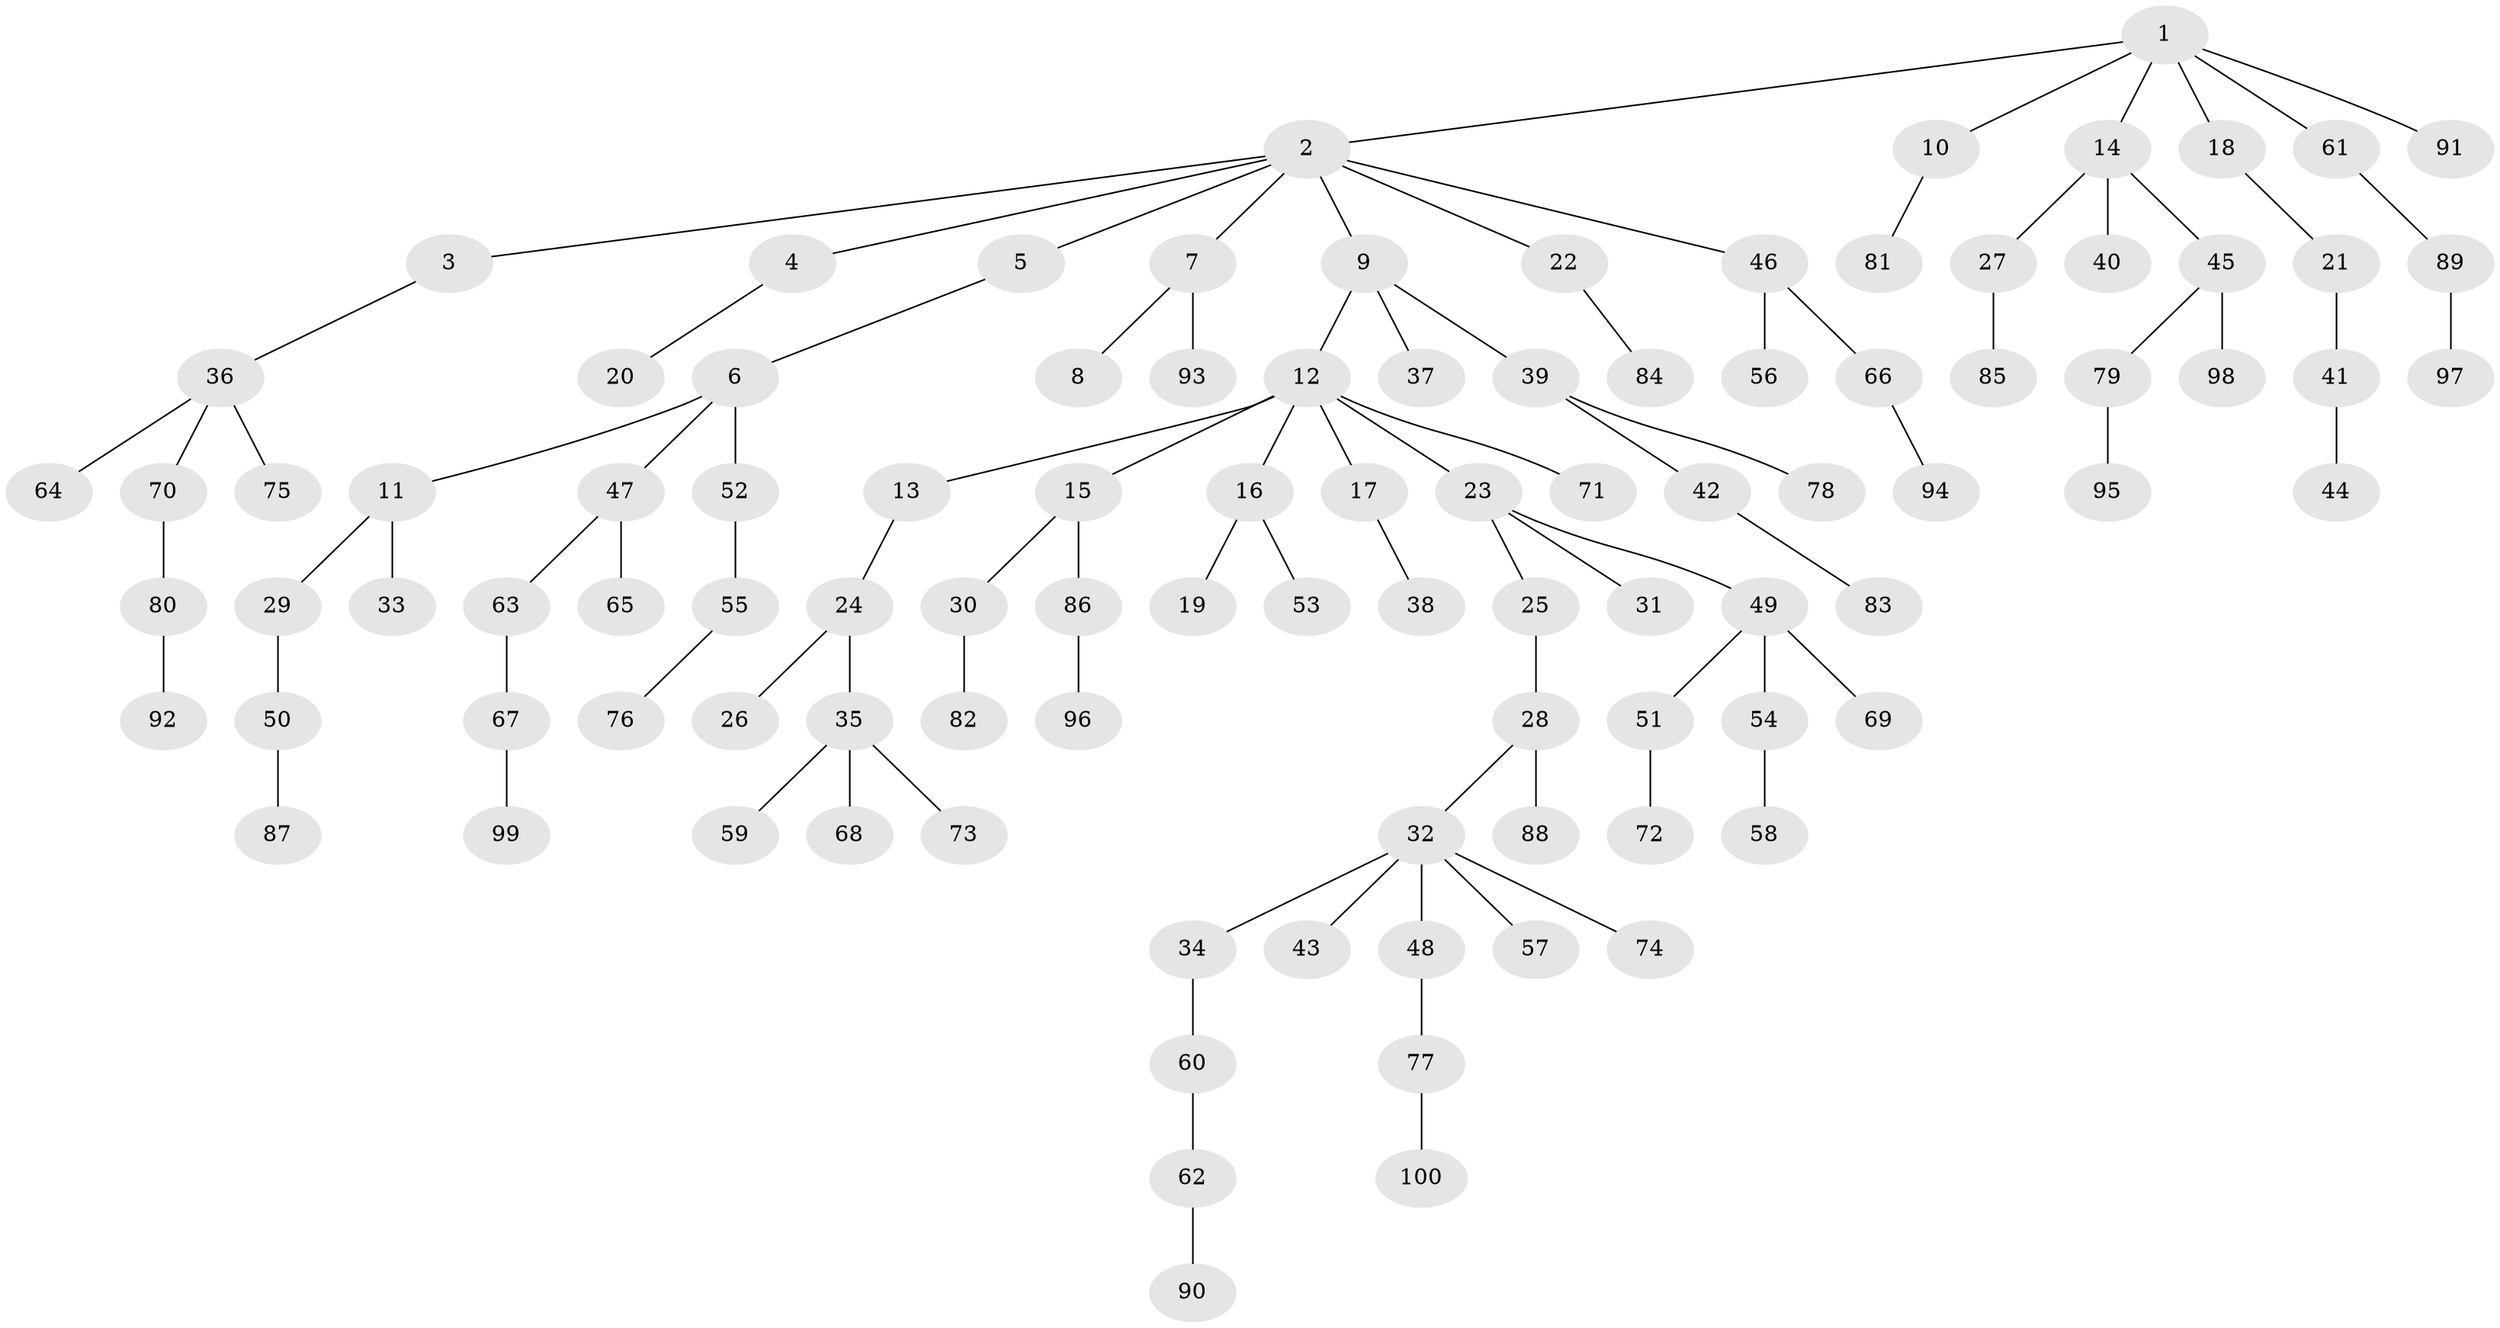 // Generated by graph-tools (version 1.1) at 2025/38/02/21/25 10:38:55]
// undirected, 100 vertices, 99 edges
graph export_dot {
graph [start="1"]
  node [color=gray90,style=filled];
  1;
  2;
  3;
  4;
  5;
  6;
  7;
  8;
  9;
  10;
  11;
  12;
  13;
  14;
  15;
  16;
  17;
  18;
  19;
  20;
  21;
  22;
  23;
  24;
  25;
  26;
  27;
  28;
  29;
  30;
  31;
  32;
  33;
  34;
  35;
  36;
  37;
  38;
  39;
  40;
  41;
  42;
  43;
  44;
  45;
  46;
  47;
  48;
  49;
  50;
  51;
  52;
  53;
  54;
  55;
  56;
  57;
  58;
  59;
  60;
  61;
  62;
  63;
  64;
  65;
  66;
  67;
  68;
  69;
  70;
  71;
  72;
  73;
  74;
  75;
  76;
  77;
  78;
  79;
  80;
  81;
  82;
  83;
  84;
  85;
  86;
  87;
  88;
  89;
  90;
  91;
  92;
  93;
  94;
  95;
  96;
  97;
  98;
  99;
  100;
  1 -- 2;
  1 -- 10;
  1 -- 14;
  1 -- 18;
  1 -- 61;
  1 -- 91;
  2 -- 3;
  2 -- 4;
  2 -- 5;
  2 -- 7;
  2 -- 9;
  2 -- 22;
  2 -- 46;
  3 -- 36;
  4 -- 20;
  5 -- 6;
  6 -- 11;
  6 -- 47;
  6 -- 52;
  7 -- 8;
  7 -- 93;
  9 -- 12;
  9 -- 37;
  9 -- 39;
  10 -- 81;
  11 -- 29;
  11 -- 33;
  12 -- 13;
  12 -- 15;
  12 -- 16;
  12 -- 17;
  12 -- 23;
  12 -- 71;
  13 -- 24;
  14 -- 27;
  14 -- 40;
  14 -- 45;
  15 -- 30;
  15 -- 86;
  16 -- 19;
  16 -- 53;
  17 -- 38;
  18 -- 21;
  21 -- 41;
  22 -- 84;
  23 -- 25;
  23 -- 31;
  23 -- 49;
  24 -- 26;
  24 -- 35;
  25 -- 28;
  27 -- 85;
  28 -- 32;
  28 -- 88;
  29 -- 50;
  30 -- 82;
  32 -- 34;
  32 -- 43;
  32 -- 48;
  32 -- 57;
  32 -- 74;
  34 -- 60;
  35 -- 59;
  35 -- 68;
  35 -- 73;
  36 -- 64;
  36 -- 70;
  36 -- 75;
  39 -- 42;
  39 -- 78;
  41 -- 44;
  42 -- 83;
  45 -- 79;
  45 -- 98;
  46 -- 56;
  46 -- 66;
  47 -- 63;
  47 -- 65;
  48 -- 77;
  49 -- 51;
  49 -- 54;
  49 -- 69;
  50 -- 87;
  51 -- 72;
  52 -- 55;
  54 -- 58;
  55 -- 76;
  60 -- 62;
  61 -- 89;
  62 -- 90;
  63 -- 67;
  66 -- 94;
  67 -- 99;
  70 -- 80;
  77 -- 100;
  79 -- 95;
  80 -- 92;
  86 -- 96;
  89 -- 97;
}
